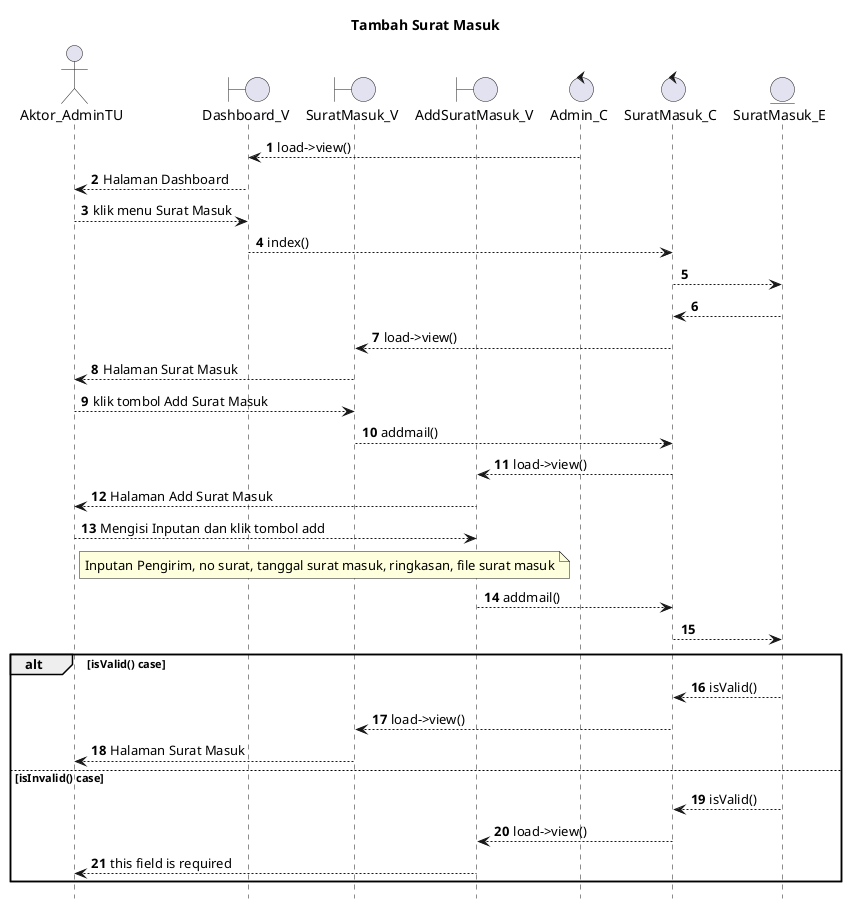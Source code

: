 @startuml

autonumber
hide footbox
title Tambah Surat Masuk

Actor Aktor_AdminTU
boundary Dashboard_V
boundary SuratMasuk_V
boundary AddSuratMasuk_V
control Admin_C
control SuratMasuk_C
Entity SuratMasuk_E

Admin_C --> Dashboard_V: load->view()
Dashboard_V --> Aktor_AdminTU: Halaman Dashboard
Aktor_AdminTU --> Dashboard_V: klik menu Surat Masuk
Dashboard_V --> SuratMasuk_C: index()
SuratMasuk_C --> SuratMasuk_E:
    
    SuratMasuk_E --> SuratMasuk_C:
    SuratMasuk_C --> SuratMasuk_V: load->view()
    SuratMasuk_V --> Aktor_AdminTU: Halaman Surat Masuk

Aktor_AdminTU --> SuratMasuk_V: klik tombol Add Surat Masuk
SuratMasuk_V --> SuratMasuk_C: addmail()
SuratMasuk_C --> AddSuratMasuk_V: load->view()
AddSuratMasuk_V --> Aktor_AdminTU: Halaman Add Surat Masuk

Aktor_AdminTU --> AddSuratMasuk_V: Mengisi Inputan dan klik tombol add
    note right of Aktor_AdminTU
        Inputan Pengirim, no surat, tanggal surat masuk, ringkasan, file surat masuk
            end note
AddSuratMasuk_V --> SuratMasuk_C: addmail()
SuratMasuk_C --> SuratMasuk_E:

alt isValid() case
    
    SuratMasuk_E --> SuratMasuk_C: isValid()
    SuratMasuk_C --> SuratMasuk_V: load->view()
    SuratMasuk_V --> Aktor_AdminTU: Halaman Surat Masuk

else isInvalid() case
    
    SuratMasuk_E --> SuratMasuk_C: isValid()
    SuratMasuk_C --> AddSuratMasuk_V: load->view()
    AddSuratMasuk_V --> Aktor_AdminTU: this field is required

end
@enduml